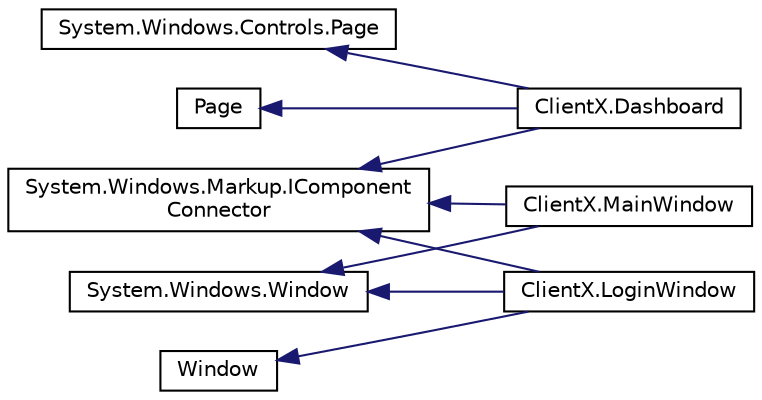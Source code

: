 digraph "Graphical Class Hierarchy"
{
 // INTERACTIVE_SVG=YES
 // LATEX_PDF_SIZE
  edge [fontname="Helvetica",fontsize="10",labelfontname="Helvetica",labelfontsize="10"];
  node [fontname="Helvetica",fontsize="10",shape=record];
  rankdir="LR";
  Node0 [label="System.Windows.Markup.IComponent\lConnector",height=0.2,width=0.4,color="black", fillcolor="white", style="filled",URL="$class_system_1_1_windows_1_1_markup_1_1_i_component_connector.html",tooltip=" "];
  Node0 -> Node1 [dir="back",color="midnightblue",fontsize="10",style="solid",fontname="Helvetica"];
  Node1 [label="ClientX.Dashboard",height=0.2,width=0.4,color="black", fillcolor="white", style="filled",URL="$class_client_x_1_1_dashboard.html",tooltip="Logika interakcji dla klasy Dashboard.xaml"];
  Node0 -> Node2 [dir="back",color="midnightblue",fontsize="10",style="solid",fontname="Helvetica"];
  Node2 [label="ClientX.LoginWindow",height=0.2,width=0.4,color="black", fillcolor="white", style="filled",URL="$class_client_x_1_1_login_window.html",tooltip="Logika interakcji dla klasy LoginWindow.xaml"];
  Node0 -> Node3 [dir="back",color="midnightblue",fontsize="10",style="solid",fontname="Helvetica"];
  Node3 [label="ClientX.MainWindow",height=0.2,width=0.4,color="black", fillcolor="white", style="filled",URL="$class_client_x_1_1_main_window.html",tooltip="Logika interakcji dla klasy MainWindow.xaml"];
  Node15 [label="Page",height=0.2,width=0.4,color="black", fillcolor="white", style="filled",URL="$class_page.html",tooltip=" "];
  Node15 -> Node1 [dir="back",color="midnightblue",fontsize="10",style="solid",fontname="Helvetica"];
  Node16 [label="System.Windows.Controls.Page",height=0.2,width=0.4,color="black", fillcolor="white", style="filled",URL="$class_system_1_1_windows_1_1_controls_1_1_page.html",tooltip=" "];
  Node16 -> Node1 [dir="back",color="midnightblue",fontsize="10",style="solid",fontname="Helvetica"];
  Node17 [label="System.Windows.Window",height=0.2,width=0.4,color="black", fillcolor="white", style="filled",URL="$class_system_1_1_windows_1_1_window.html",tooltip=" "];
  Node17 -> Node2 [dir="back",color="midnightblue",fontsize="10",style="solid",fontname="Helvetica"];
  Node17 -> Node3 [dir="back",color="midnightblue",fontsize="10",style="solid",fontname="Helvetica"];
  Node18 [label="Window",height=0.2,width=0.4,color="black", fillcolor="white", style="filled",URL="$class_window.html",tooltip=" "];
  Node18 -> Node2 [dir="back",color="midnightblue",fontsize="10",style="solid",fontname="Helvetica"];
}
